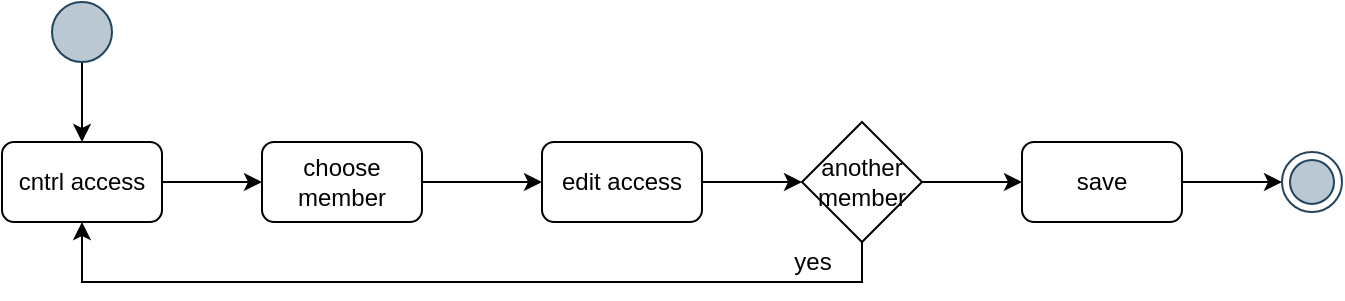 <mxfile version="13.0.3" type="device"><diagram id="9_0Q0mBNOJViUbs-tAOX" name="Page-1"><mxGraphModel dx="1024" dy="592" grid="1" gridSize="10" guides="1" tooltips="1" connect="1" arrows="1" fold="1" page="1" pageScale="1" pageWidth="1169" pageHeight="1654" math="0" shadow="0"><root><mxCell id="0"/><mxCell id="1" parent="0"/><mxCell id="utCCiUYN4OkHQCG7XqGH-3" style="edgeStyle=orthogonalEdgeStyle;rounded=0;orthogonalLoop=1;jettySize=auto;html=1;" edge="1" parent="1" source="utCCiUYN4OkHQCG7XqGH-1" target="utCCiUYN4OkHQCG7XqGH-2"><mxGeometry relative="1" as="geometry"/></mxCell><mxCell id="utCCiUYN4OkHQCG7XqGH-1" value="" style="ellipse;whiteSpace=wrap;html=1;aspect=fixed;fillColor=#bac8d3;strokeColor=#23445d;" vertex="1" parent="1"><mxGeometry x="245" y="200" width="30" height="30" as="geometry"/></mxCell><mxCell id="utCCiUYN4OkHQCG7XqGH-5" value="" style="edgeStyle=orthogonalEdgeStyle;rounded=0;orthogonalLoop=1;jettySize=auto;html=1;" edge="1" parent="1" source="utCCiUYN4OkHQCG7XqGH-2" target="utCCiUYN4OkHQCG7XqGH-4"><mxGeometry relative="1" as="geometry"/></mxCell><mxCell id="utCCiUYN4OkHQCG7XqGH-2" value="cntrl access" style="rounded=1;whiteSpace=wrap;html=1;" vertex="1" parent="1"><mxGeometry x="220" y="270" width="80" height="40" as="geometry"/></mxCell><mxCell id="utCCiUYN4OkHQCG7XqGH-7" value="" style="edgeStyle=orthogonalEdgeStyle;rounded=0;orthogonalLoop=1;jettySize=auto;html=1;" edge="1" parent="1" source="utCCiUYN4OkHQCG7XqGH-4" target="utCCiUYN4OkHQCG7XqGH-6"><mxGeometry relative="1" as="geometry"/></mxCell><mxCell id="utCCiUYN4OkHQCG7XqGH-4" value="choose member" style="rounded=1;whiteSpace=wrap;html=1;" vertex="1" parent="1"><mxGeometry x="350" y="270" width="80" height="40" as="geometry"/></mxCell><mxCell id="utCCiUYN4OkHQCG7XqGH-9" value="" style="edgeStyle=orthogonalEdgeStyle;rounded=0;orthogonalLoop=1;jettySize=auto;html=1;entryX=0;entryY=0.5;entryDx=0;entryDy=0;" edge="1" parent="1" source="utCCiUYN4OkHQCG7XqGH-6" target="utCCiUYN4OkHQCG7XqGH-10"><mxGeometry relative="1" as="geometry"><mxPoint x="700" y="290" as="targetPoint"/></mxGeometry></mxCell><mxCell id="utCCiUYN4OkHQCG7XqGH-6" value="edit access" style="rounded=1;whiteSpace=wrap;html=1;" vertex="1" parent="1"><mxGeometry x="490" y="270" width="80" height="40" as="geometry"/></mxCell><mxCell id="utCCiUYN4OkHQCG7XqGH-11" style="edgeStyle=orthogonalEdgeStyle;rounded=0;orthogonalLoop=1;jettySize=auto;html=1;entryX=0.5;entryY=1;entryDx=0;entryDy=0;" edge="1" parent="1" source="utCCiUYN4OkHQCG7XqGH-10" target="utCCiUYN4OkHQCG7XqGH-2"><mxGeometry relative="1" as="geometry"><Array as="points"><mxPoint x="650" y="340"/><mxPoint x="260" y="340"/></Array></mxGeometry></mxCell><mxCell id="utCCiUYN4OkHQCG7XqGH-15" style="edgeStyle=orthogonalEdgeStyle;rounded=0;orthogonalLoop=1;jettySize=auto;html=1;" edge="1" parent="1" source="utCCiUYN4OkHQCG7XqGH-10" target="utCCiUYN4OkHQCG7XqGH-14"><mxGeometry relative="1" as="geometry"/></mxCell><mxCell id="utCCiUYN4OkHQCG7XqGH-10" value="another member" style="rhombus;whiteSpace=wrap;html=1;" vertex="1" parent="1"><mxGeometry x="620" y="260" width="60" height="60" as="geometry"/></mxCell><mxCell id="utCCiUYN4OkHQCG7XqGH-12" value="yes" style="text;html=1;align=center;verticalAlign=middle;resizable=0;points=[];autosize=1;" vertex="1" parent="1"><mxGeometry x="610" y="320" width="30" height="20" as="geometry"/></mxCell><mxCell id="utCCiUYN4OkHQCG7XqGH-17" style="edgeStyle=orthogonalEdgeStyle;rounded=0;orthogonalLoop=1;jettySize=auto;html=1;" edge="1" parent="1" source="utCCiUYN4OkHQCG7XqGH-14" target="utCCiUYN4OkHQCG7XqGH-16"><mxGeometry relative="1" as="geometry"/></mxCell><mxCell id="utCCiUYN4OkHQCG7XqGH-14" value="save" style="rounded=1;whiteSpace=wrap;html=1;" vertex="1" parent="1"><mxGeometry x="730" y="270" width="80" height="40" as="geometry"/></mxCell><mxCell id="utCCiUYN4OkHQCG7XqGH-16" value="" style="ellipse;html=1;shape=endState;fillColor=#bac8d3;strokeColor=#23445d;" vertex="1" parent="1"><mxGeometry x="860" y="275" width="30" height="30" as="geometry"/></mxCell></root></mxGraphModel></diagram></mxfile>